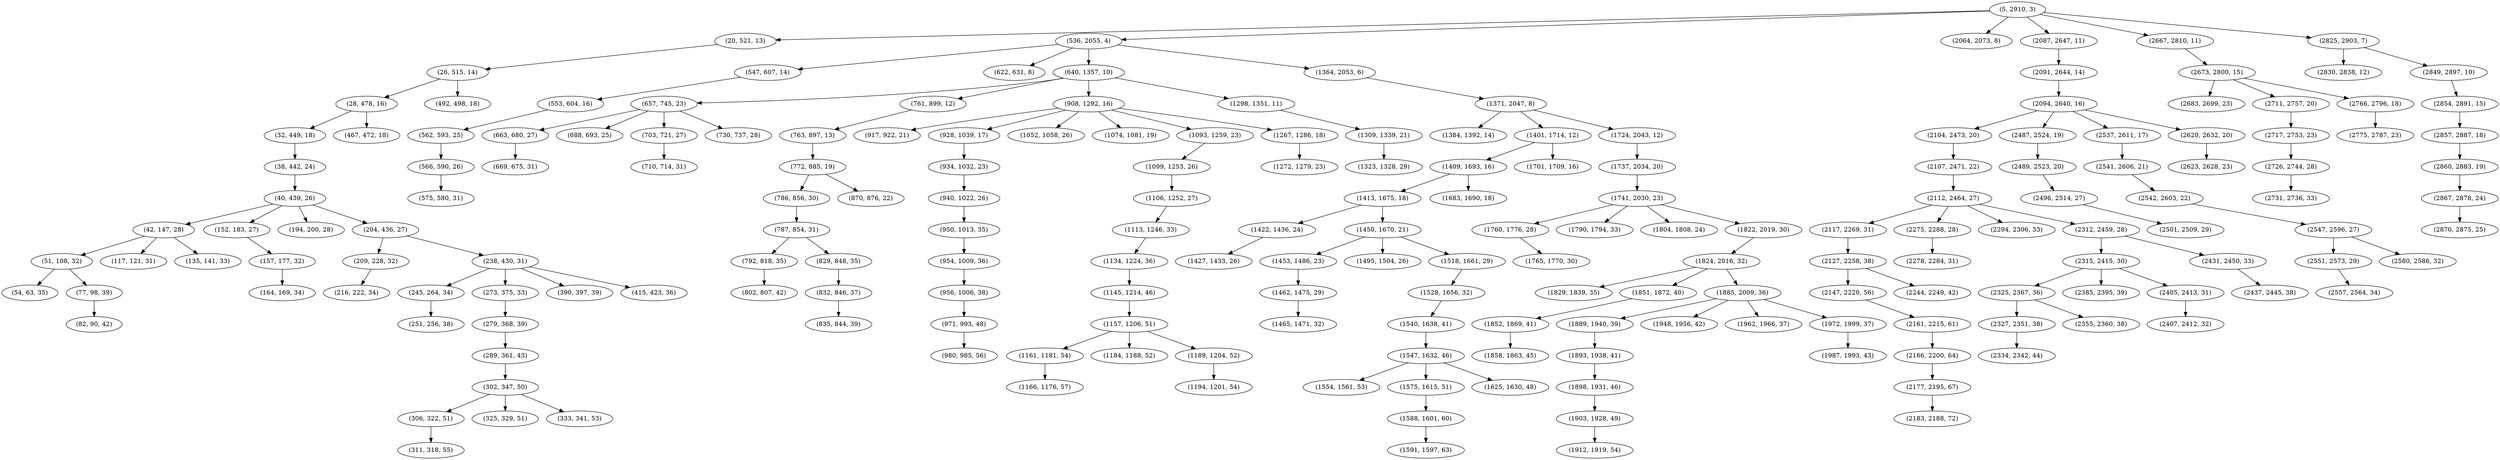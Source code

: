 digraph tree {
    "(5, 2910, 3)";
    "(20, 521, 13)";
    "(26, 515, 14)";
    "(28, 478, 16)";
    "(32, 449, 18)";
    "(38, 442, 24)";
    "(40, 439, 26)";
    "(42, 147, 28)";
    "(51, 108, 32)";
    "(54, 63, 35)";
    "(77, 98, 39)";
    "(82, 90, 42)";
    "(117, 121, 31)";
    "(135, 141, 33)";
    "(152, 183, 27)";
    "(157, 177, 32)";
    "(164, 169, 34)";
    "(194, 200, 28)";
    "(204, 436, 27)";
    "(209, 228, 32)";
    "(216, 222, 34)";
    "(238, 430, 31)";
    "(245, 264, 34)";
    "(251, 256, 38)";
    "(273, 375, 33)";
    "(279, 368, 39)";
    "(289, 361, 43)";
    "(302, 347, 50)";
    "(306, 322, 51)";
    "(311, 318, 55)";
    "(325, 329, 51)";
    "(333, 341, 53)";
    "(390, 397, 39)";
    "(415, 423, 36)";
    "(467, 472, 18)";
    "(492, 498, 18)";
    "(536, 2055, 4)";
    "(547, 607, 14)";
    "(553, 604, 16)";
    "(562, 593, 25)";
    "(566, 590, 26)";
    "(575, 580, 31)";
    "(622, 631, 8)";
    "(640, 1357, 10)";
    "(657, 745, 23)";
    "(663, 680, 27)";
    "(669, 675, 31)";
    "(688, 693, 25)";
    "(703, 721, 27)";
    "(710, 714, 31)";
    "(730, 737, 28)";
    "(761, 899, 12)";
    "(763, 897, 13)";
    "(772, 885, 19)";
    "(786, 856, 30)";
    "(787, 854, 31)";
    "(792, 818, 35)";
    "(802, 807, 42)";
    "(829, 848, 35)";
    "(832, 846, 37)";
    "(835, 844, 39)";
    "(870, 876, 22)";
    "(908, 1292, 16)";
    "(917, 922, 21)";
    "(928, 1039, 17)";
    "(934, 1032, 23)";
    "(940, 1022, 26)";
    "(950, 1013, 35)";
    "(954, 1009, 36)";
    "(956, 1006, 38)";
    "(971, 993, 48)";
    "(980, 985, 56)";
    "(1052, 1058, 26)";
    "(1074, 1081, 19)";
    "(1093, 1259, 23)";
    "(1099, 1253, 26)";
    "(1106, 1252, 27)";
    "(1113, 1246, 33)";
    "(1134, 1224, 36)";
    "(1145, 1214, 46)";
    "(1157, 1206, 51)";
    "(1161, 1181, 54)";
    "(1166, 1176, 57)";
    "(1184, 1188, 52)";
    "(1189, 1204, 52)";
    "(1194, 1201, 54)";
    "(1267, 1286, 18)";
    "(1272, 1279, 23)";
    "(1298, 1351, 11)";
    "(1309, 1339, 21)";
    "(1323, 1328, 29)";
    "(1364, 2053, 6)";
    "(1371, 2047, 8)";
    "(1384, 1392, 14)";
    "(1401, 1714, 12)";
    "(1409, 1693, 16)";
    "(1413, 1675, 18)";
    "(1422, 1436, 24)";
    "(1427, 1433, 26)";
    "(1450, 1670, 21)";
    "(1453, 1486, 23)";
    "(1462, 1475, 29)";
    "(1465, 1471, 32)";
    "(1495, 1504, 26)";
    "(1518, 1661, 29)";
    "(1528, 1656, 32)";
    "(1540, 1638, 41)";
    "(1547, 1632, 46)";
    "(1554, 1561, 53)";
    "(1575, 1615, 51)";
    "(1588, 1601, 60)";
    "(1591, 1597, 63)";
    "(1625, 1630, 48)";
    "(1683, 1690, 18)";
    "(1701, 1709, 16)";
    "(1724, 2043, 12)";
    "(1737, 2034, 20)";
    "(1741, 2030, 23)";
    "(1760, 1776, 28)";
    "(1765, 1770, 30)";
    "(1790, 1794, 33)";
    "(1804, 1808, 24)";
    "(1822, 2019, 30)";
    "(1824, 2016, 32)";
    "(1829, 1839, 35)";
    "(1851, 1872, 40)";
    "(1852, 1869, 41)";
    "(1858, 1863, 45)";
    "(1885, 2009, 36)";
    "(1889, 1940, 39)";
    "(1893, 1938, 41)";
    "(1898, 1931, 46)";
    "(1903, 1928, 49)";
    "(1912, 1919, 54)";
    "(1948, 1956, 42)";
    "(1962, 1966, 37)";
    "(1972, 1999, 37)";
    "(1987, 1993, 43)";
    "(2064, 2073, 8)";
    "(2087, 2647, 11)";
    "(2091, 2644, 14)";
    "(2094, 2640, 16)";
    "(2104, 2473, 20)";
    "(2107, 2471, 22)";
    "(2112, 2464, 27)";
    "(2117, 2269, 31)";
    "(2127, 2258, 38)";
    "(2147, 2220, 56)";
    "(2161, 2215, 61)";
    "(2166, 2200, 64)";
    "(2177, 2195, 67)";
    "(2183, 2188, 72)";
    "(2244, 2249, 42)";
    "(2275, 2288, 28)";
    "(2278, 2284, 31)";
    "(2294, 2306, 33)";
    "(2312, 2459, 28)";
    "(2315, 2415, 30)";
    "(2325, 2367, 36)";
    "(2327, 2351, 38)";
    "(2334, 2342, 44)";
    "(2355, 2360, 38)";
    "(2385, 2395, 39)";
    "(2405, 2413, 31)";
    "(2407, 2412, 32)";
    "(2431, 2450, 33)";
    "(2437, 2445, 38)";
    "(2487, 2524, 19)";
    "(2489, 2523, 20)";
    "(2496, 2514, 27)";
    "(2501, 2509, 29)";
    "(2537, 2611, 17)";
    "(2541, 2606, 21)";
    "(2542, 2603, 22)";
    "(2547, 2596, 27)";
    "(2551, 2573, 29)";
    "(2557, 2564, 34)";
    "(2580, 2586, 32)";
    "(2620, 2632, 20)";
    "(2623, 2628, 23)";
    "(2667, 2810, 11)";
    "(2673, 2800, 15)";
    "(2683, 2699, 23)";
    "(2711, 2757, 20)";
    "(2717, 2753, 23)";
    "(2726, 2744, 28)";
    "(2731, 2736, 33)";
    "(2766, 2796, 18)";
    "(2775, 2787, 23)";
    "(2825, 2903, 7)";
    "(2830, 2838, 12)";
    "(2849, 2897, 10)";
    "(2854, 2891, 15)";
    "(2857, 2887, 18)";
    "(2860, 2883, 19)";
    "(2867, 2878, 24)";
    "(2870, 2875, 25)";
    "(5, 2910, 3)" -> "(20, 521, 13)";
    "(5, 2910, 3)" -> "(536, 2055, 4)";
    "(5, 2910, 3)" -> "(2064, 2073, 8)";
    "(5, 2910, 3)" -> "(2087, 2647, 11)";
    "(5, 2910, 3)" -> "(2667, 2810, 11)";
    "(5, 2910, 3)" -> "(2825, 2903, 7)";
    "(20, 521, 13)" -> "(26, 515, 14)";
    "(26, 515, 14)" -> "(28, 478, 16)";
    "(26, 515, 14)" -> "(492, 498, 18)";
    "(28, 478, 16)" -> "(32, 449, 18)";
    "(28, 478, 16)" -> "(467, 472, 18)";
    "(32, 449, 18)" -> "(38, 442, 24)";
    "(38, 442, 24)" -> "(40, 439, 26)";
    "(40, 439, 26)" -> "(42, 147, 28)";
    "(40, 439, 26)" -> "(152, 183, 27)";
    "(40, 439, 26)" -> "(194, 200, 28)";
    "(40, 439, 26)" -> "(204, 436, 27)";
    "(42, 147, 28)" -> "(51, 108, 32)";
    "(42, 147, 28)" -> "(117, 121, 31)";
    "(42, 147, 28)" -> "(135, 141, 33)";
    "(51, 108, 32)" -> "(54, 63, 35)";
    "(51, 108, 32)" -> "(77, 98, 39)";
    "(77, 98, 39)" -> "(82, 90, 42)";
    "(152, 183, 27)" -> "(157, 177, 32)";
    "(157, 177, 32)" -> "(164, 169, 34)";
    "(204, 436, 27)" -> "(209, 228, 32)";
    "(204, 436, 27)" -> "(238, 430, 31)";
    "(209, 228, 32)" -> "(216, 222, 34)";
    "(238, 430, 31)" -> "(245, 264, 34)";
    "(238, 430, 31)" -> "(273, 375, 33)";
    "(238, 430, 31)" -> "(390, 397, 39)";
    "(238, 430, 31)" -> "(415, 423, 36)";
    "(245, 264, 34)" -> "(251, 256, 38)";
    "(273, 375, 33)" -> "(279, 368, 39)";
    "(279, 368, 39)" -> "(289, 361, 43)";
    "(289, 361, 43)" -> "(302, 347, 50)";
    "(302, 347, 50)" -> "(306, 322, 51)";
    "(302, 347, 50)" -> "(325, 329, 51)";
    "(302, 347, 50)" -> "(333, 341, 53)";
    "(306, 322, 51)" -> "(311, 318, 55)";
    "(536, 2055, 4)" -> "(547, 607, 14)";
    "(536, 2055, 4)" -> "(622, 631, 8)";
    "(536, 2055, 4)" -> "(640, 1357, 10)";
    "(536, 2055, 4)" -> "(1364, 2053, 6)";
    "(547, 607, 14)" -> "(553, 604, 16)";
    "(553, 604, 16)" -> "(562, 593, 25)";
    "(562, 593, 25)" -> "(566, 590, 26)";
    "(566, 590, 26)" -> "(575, 580, 31)";
    "(640, 1357, 10)" -> "(657, 745, 23)";
    "(640, 1357, 10)" -> "(761, 899, 12)";
    "(640, 1357, 10)" -> "(908, 1292, 16)";
    "(640, 1357, 10)" -> "(1298, 1351, 11)";
    "(657, 745, 23)" -> "(663, 680, 27)";
    "(657, 745, 23)" -> "(688, 693, 25)";
    "(657, 745, 23)" -> "(703, 721, 27)";
    "(657, 745, 23)" -> "(730, 737, 28)";
    "(663, 680, 27)" -> "(669, 675, 31)";
    "(703, 721, 27)" -> "(710, 714, 31)";
    "(761, 899, 12)" -> "(763, 897, 13)";
    "(763, 897, 13)" -> "(772, 885, 19)";
    "(772, 885, 19)" -> "(786, 856, 30)";
    "(772, 885, 19)" -> "(870, 876, 22)";
    "(786, 856, 30)" -> "(787, 854, 31)";
    "(787, 854, 31)" -> "(792, 818, 35)";
    "(787, 854, 31)" -> "(829, 848, 35)";
    "(792, 818, 35)" -> "(802, 807, 42)";
    "(829, 848, 35)" -> "(832, 846, 37)";
    "(832, 846, 37)" -> "(835, 844, 39)";
    "(908, 1292, 16)" -> "(917, 922, 21)";
    "(908, 1292, 16)" -> "(928, 1039, 17)";
    "(908, 1292, 16)" -> "(1052, 1058, 26)";
    "(908, 1292, 16)" -> "(1074, 1081, 19)";
    "(908, 1292, 16)" -> "(1093, 1259, 23)";
    "(908, 1292, 16)" -> "(1267, 1286, 18)";
    "(928, 1039, 17)" -> "(934, 1032, 23)";
    "(934, 1032, 23)" -> "(940, 1022, 26)";
    "(940, 1022, 26)" -> "(950, 1013, 35)";
    "(950, 1013, 35)" -> "(954, 1009, 36)";
    "(954, 1009, 36)" -> "(956, 1006, 38)";
    "(956, 1006, 38)" -> "(971, 993, 48)";
    "(971, 993, 48)" -> "(980, 985, 56)";
    "(1093, 1259, 23)" -> "(1099, 1253, 26)";
    "(1099, 1253, 26)" -> "(1106, 1252, 27)";
    "(1106, 1252, 27)" -> "(1113, 1246, 33)";
    "(1113, 1246, 33)" -> "(1134, 1224, 36)";
    "(1134, 1224, 36)" -> "(1145, 1214, 46)";
    "(1145, 1214, 46)" -> "(1157, 1206, 51)";
    "(1157, 1206, 51)" -> "(1161, 1181, 54)";
    "(1157, 1206, 51)" -> "(1184, 1188, 52)";
    "(1157, 1206, 51)" -> "(1189, 1204, 52)";
    "(1161, 1181, 54)" -> "(1166, 1176, 57)";
    "(1189, 1204, 52)" -> "(1194, 1201, 54)";
    "(1267, 1286, 18)" -> "(1272, 1279, 23)";
    "(1298, 1351, 11)" -> "(1309, 1339, 21)";
    "(1309, 1339, 21)" -> "(1323, 1328, 29)";
    "(1364, 2053, 6)" -> "(1371, 2047, 8)";
    "(1371, 2047, 8)" -> "(1384, 1392, 14)";
    "(1371, 2047, 8)" -> "(1401, 1714, 12)";
    "(1371, 2047, 8)" -> "(1724, 2043, 12)";
    "(1401, 1714, 12)" -> "(1409, 1693, 16)";
    "(1401, 1714, 12)" -> "(1701, 1709, 16)";
    "(1409, 1693, 16)" -> "(1413, 1675, 18)";
    "(1409, 1693, 16)" -> "(1683, 1690, 18)";
    "(1413, 1675, 18)" -> "(1422, 1436, 24)";
    "(1413, 1675, 18)" -> "(1450, 1670, 21)";
    "(1422, 1436, 24)" -> "(1427, 1433, 26)";
    "(1450, 1670, 21)" -> "(1453, 1486, 23)";
    "(1450, 1670, 21)" -> "(1495, 1504, 26)";
    "(1450, 1670, 21)" -> "(1518, 1661, 29)";
    "(1453, 1486, 23)" -> "(1462, 1475, 29)";
    "(1462, 1475, 29)" -> "(1465, 1471, 32)";
    "(1518, 1661, 29)" -> "(1528, 1656, 32)";
    "(1528, 1656, 32)" -> "(1540, 1638, 41)";
    "(1540, 1638, 41)" -> "(1547, 1632, 46)";
    "(1547, 1632, 46)" -> "(1554, 1561, 53)";
    "(1547, 1632, 46)" -> "(1575, 1615, 51)";
    "(1547, 1632, 46)" -> "(1625, 1630, 48)";
    "(1575, 1615, 51)" -> "(1588, 1601, 60)";
    "(1588, 1601, 60)" -> "(1591, 1597, 63)";
    "(1724, 2043, 12)" -> "(1737, 2034, 20)";
    "(1737, 2034, 20)" -> "(1741, 2030, 23)";
    "(1741, 2030, 23)" -> "(1760, 1776, 28)";
    "(1741, 2030, 23)" -> "(1790, 1794, 33)";
    "(1741, 2030, 23)" -> "(1804, 1808, 24)";
    "(1741, 2030, 23)" -> "(1822, 2019, 30)";
    "(1760, 1776, 28)" -> "(1765, 1770, 30)";
    "(1822, 2019, 30)" -> "(1824, 2016, 32)";
    "(1824, 2016, 32)" -> "(1829, 1839, 35)";
    "(1824, 2016, 32)" -> "(1851, 1872, 40)";
    "(1824, 2016, 32)" -> "(1885, 2009, 36)";
    "(1851, 1872, 40)" -> "(1852, 1869, 41)";
    "(1852, 1869, 41)" -> "(1858, 1863, 45)";
    "(1885, 2009, 36)" -> "(1889, 1940, 39)";
    "(1885, 2009, 36)" -> "(1948, 1956, 42)";
    "(1885, 2009, 36)" -> "(1962, 1966, 37)";
    "(1885, 2009, 36)" -> "(1972, 1999, 37)";
    "(1889, 1940, 39)" -> "(1893, 1938, 41)";
    "(1893, 1938, 41)" -> "(1898, 1931, 46)";
    "(1898, 1931, 46)" -> "(1903, 1928, 49)";
    "(1903, 1928, 49)" -> "(1912, 1919, 54)";
    "(1972, 1999, 37)" -> "(1987, 1993, 43)";
    "(2087, 2647, 11)" -> "(2091, 2644, 14)";
    "(2091, 2644, 14)" -> "(2094, 2640, 16)";
    "(2094, 2640, 16)" -> "(2104, 2473, 20)";
    "(2094, 2640, 16)" -> "(2487, 2524, 19)";
    "(2094, 2640, 16)" -> "(2537, 2611, 17)";
    "(2094, 2640, 16)" -> "(2620, 2632, 20)";
    "(2104, 2473, 20)" -> "(2107, 2471, 22)";
    "(2107, 2471, 22)" -> "(2112, 2464, 27)";
    "(2112, 2464, 27)" -> "(2117, 2269, 31)";
    "(2112, 2464, 27)" -> "(2275, 2288, 28)";
    "(2112, 2464, 27)" -> "(2294, 2306, 33)";
    "(2112, 2464, 27)" -> "(2312, 2459, 28)";
    "(2117, 2269, 31)" -> "(2127, 2258, 38)";
    "(2127, 2258, 38)" -> "(2147, 2220, 56)";
    "(2127, 2258, 38)" -> "(2244, 2249, 42)";
    "(2147, 2220, 56)" -> "(2161, 2215, 61)";
    "(2161, 2215, 61)" -> "(2166, 2200, 64)";
    "(2166, 2200, 64)" -> "(2177, 2195, 67)";
    "(2177, 2195, 67)" -> "(2183, 2188, 72)";
    "(2275, 2288, 28)" -> "(2278, 2284, 31)";
    "(2312, 2459, 28)" -> "(2315, 2415, 30)";
    "(2312, 2459, 28)" -> "(2431, 2450, 33)";
    "(2315, 2415, 30)" -> "(2325, 2367, 36)";
    "(2315, 2415, 30)" -> "(2385, 2395, 39)";
    "(2315, 2415, 30)" -> "(2405, 2413, 31)";
    "(2325, 2367, 36)" -> "(2327, 2351, 38)";
    "(2325, 2367, 36)" -> "(2355, 2360, 38)";
    "(2327, 2351, 38)" -> "(2334, 2342, 44)";
    "(2405, 2413, 31)" -> "(2407, 2412, 32)";
    "(2431, 2450, 33)" -> "(2437, 2445, 38)";
    "(2487, 2524, 19)" -> "(2489, 2523, 20)";
    "(2489, 2523, 20)" -> "(2496, 2514, 27)";
    "(2496, 2514, 27)" -> "(2501, 2509, 29)";
    "(2537, 2611, 17)" -> "(2541, 2606, 21)";
    "(2541, 2606, 21)" -> "(2542, 2603, 22)";
    "(2542, 2603, 22)" -> "(2547, 2596, 27)";
    "(2547, 2596, 27)" -> "(2551, 2573, 29)";
    "(2547, 2596, 27)" -> "(2580, 2586, 32)";
    "(2551, 2573, 29)" -> "(2557, 2564, 34)";
    "(2620, 2632, 20)" -> "(2623, 2628, 23)";
    "(2667, 2810, 11)" -> "(2673, 2800, 15)";
    "(2673, 2800, 15)" -> "(2683, 2699, 23)";
    "(2673, 2800, 15)" -> "(2711, 2757, 20)";
    "(2673, 2800, 15)" -> "(2766, 2796, 18)";
    "(2711, 2757, 20)" -> "(2717, 2753, 23)";
    "(2717, 2753, 23)" -> "(2726, 2744, 28)";
    "(2726, 2744, 28)" -> "(2731, 2736, 33)";
    "(2766, 2796, 18)" -> "(2775, 2787, 23)";
    "(2825, 2903, 7)" -> "(2830, 2838, 12)";
    "(2825, 2903, 7)" -> "(2849, 2897, 10)";
    "(2849, 2897, 10)" -> "(2854, 2891, 15)";
    "(2854, 2891, 15)" -> "(2857, 2887, 18)";
    "(2857, 2887, 18)" -> "(2860, 2883, 19)";
    "(2860, 2883, 19)" -> "(2867, 2878, 24)";
    "(2867, 2878, 24)" -> "(2870, 2875, 25)";
}
